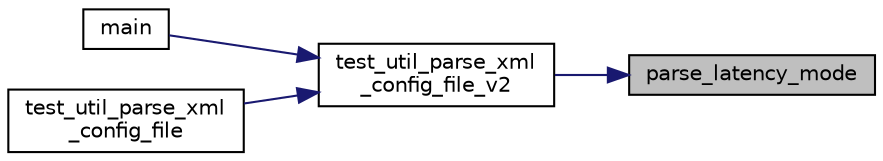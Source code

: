 digraph "parse_latency_mode"
{
 // LATEX_PDF_SIZE
  edge [fontname="Helvetica",fontsize="10",labelfontname="Helvetica",labelfontsize="10"];
  node [fontname="Helvetica",fontsize="10",shape=record];
  rankdir="RL";
  Node1 [label="parse_latency_mode",height=0.2,width=0.4,color="black", fillcolor="grey75", style="filled", fontcolor="black",tooltip=" "];
  Node1 -> Node2 [dir="back",color="midnightblue",fontsize="10",style="solid"];
  Node2 [label="test_util_parse_xml\l_config_file_v2",height=0.2,width=0.4,color="black", fillcolor="white", style="filled",URL="$test__util_8h.html#ac3040770f13fe6f2cd5ccdde2df87fde",tooltip=" "];
  Node2 -> Node3 [dir="back",color="midnightblue",fontsize="10",style="solid"];
  Node3 [label="main",height=0.2,width=0.4,color="black", fillcolor="white", style="filled",URL="$qcarcam__test_8cpp.html#a3c04138a5bfe5d72780bb7e82a18e627",tooltip=" "];
  Node2 -> Node4 [dir="back",color="midnightblue",fontsize="10",style="solid"];
  Node4 [label="test_util_parse_xml\l_config_file",height=0.2,width=0.4,color="black", fillcolor="white", style="filled",URL="$test__util_8h.html#aa76c3d78a6f1c80d47b32e56d3daaced",tooltip="Parse XML config file for qcarcam_test."];
}
